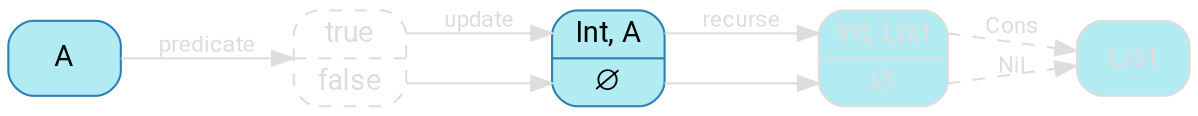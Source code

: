 digraph {
    bgcolor=transparent
    splines=false
    rankdir=LR

    // Default theme: disabled
    node[shape="rectangle" style="rounded,filled" color="#dddddd" fillcolor="#b2ebf2" fontcolor="#dddddd" fontname="Segoe UI,Roboto,Helvetica,Arial,sans-serif"]
    edge [color="#dddddd" fontcolor="#dddddd" fontname="Segoe UI,Roboto,Helvetica,Arial,sans-serif" fontsize=11]

    ListStruct[shape=record label="<cons> Int, List| <nil> ∅"]
    ListStruct2[shape=record label="<cons> Int, A| <nil> ∅" color="#2980B9" fillcolor="#b2ebf2" fontcolor="#000000"]
    choice[shape=record label="<true> true|<false> false" style="dashed,rounded"]
    A[color="#2980B9" fillcolor="#b2ebf2" fontcolor="#000000"]

    A -> choice[label=predicate]

    choice:true -> ListStruct2:cons[label=update]
    choice:false -> ListStruct2:nil

    ListStruct2:cons -> ListStruct:cons [label=recurse]
    ListStruct2:nil  -> ListStruct:nil
    ListStruct:cons  -> List [style=dashed label="Cons"]
    ListStruct:nil   -> List [style=dashed label="Nil"]
}
